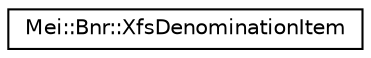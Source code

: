 digraph "Graphical Class Hierarchy"
{
  edge [fontname="Helvetica",fontsize="10",labelfontname="Helvetica",labelfontsize="10"];
  node [fontname="Helvetica",fontsize="10",shape=record];
  rankdir="LR";
  Node1 [label="Mei::Bnr::XfsDenominationItem",height=0.2,width=0.4,color="black", fillcolor="white", style="filled",URL="$a00187.html",tooltip="Xfs Denomination Item "];
}
